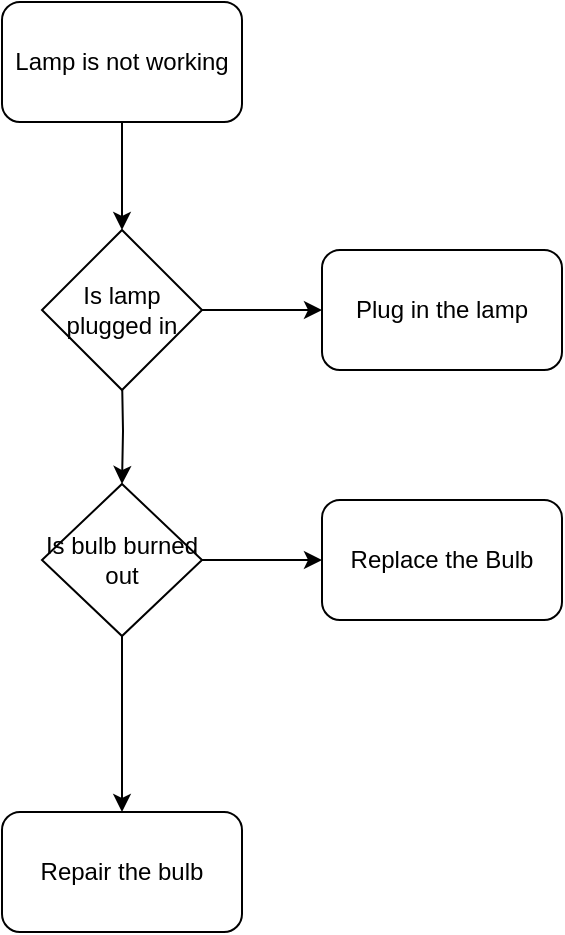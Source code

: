 <mxfile version="27.2.0">
  <diagram name="Page-1" id="r8WW68OT3s2hQ9HVZM8K">
    <mxGraphModel dx="1042" dy="527" grid="1" gridSize="10" guides="1" tooltips="1" connect="1" arrows="1" fold="1" page="1" pageScale="1" pageWidth="827" pageHeight="1169" math="0" shadow="0">
      <root>
        <mxCell id="0" />
        <mxCell id="1" parent="0" />
        <mxCell id="DyFslGCkwV1tvTPdhf8Z-5" value="" style="edgeStyle=orthogonalEdgeStyle;rounded=0;orthogonalLoop=1;jettySize=auto;html=1;" edge="1" parent="1" source="DyFslGCkwV1tvTPdhf8Z-1" target="DyFslGCkwV1tvTPdhf8Z-2">
          <mxGeometry relative="1" as="geometry" />
        </mxCell>
        <mxCell id="DyFslGCkwV1tvTPdhf8Z-1" value="Lamp is not working" style="rounded=1;whiteSpace=wrap;html=1;" vertex="1" parent="1">
          <mxGeometry x="350" y="79" width="120" height="60" as="geometry" />
        </mxCell>
        <mxCell id="DyFslGCkwV1tvTPdhf8Z-4" value="" style="edgeStyle=orthogonalEdgeStyle;rounded=0;orthogonalLoop=1;jettySize=auto;html=1;" edge="1" parent="1" target="DyFslGCkwV1tvTPdhf8Z-6">
          <mxGeometry relative="1" as="geometry">
            <mxPoint x="410" y="266" as="sourcePoint" />
            <mxPoint x="410" y="356" as="targetPoint" />
          </mxGeometry>
        </mxCell>
        <mxCell id="DyFslGCkwV1tvTPdhf8Z-14" value="" style="edgeStyle=orthogonalEdgeStyle;rounded=0;orthogonalLoop=1;jettySize=auto;html=1;" edge="1" parent="1" source="DyFslGCkwV1tvTPdhf8Z-2" target="DyFslGCkwV1tvTPdhf8Z-13">
          <mxGeometry relative="1" as="geometry" />
        </mxCell>
        <mxCell id="DyFslGCkwV1tvTPdhf8Z-2" value="Is lamp plugged in" style="rhombus;whiteSpace=wrap;html=1;" vertex="1" parent="1">
          <mxGeometry x="370" y="193" width="80" height="80" as="geometry" />
        </mxCell>
        <mxCell id="DyFslGCkwV1tvTPdhf8Z-10" value="" style="edgeStyle=orthogonalEdgeStyle;rounded=0;orthogonalLoop=1;jettySize=auto;html=1;" edge="1" parent="1" source="DyFslGCkwV1tvTPdhf8Z-6" target="DyFslGCkwV1tvTPdhf8Z-9">
          <mxGeometry relative="1" as="geometry" />
        </mxCell>
        <mxCell id="DyFslGCkwV1tvTPdhf8Z-12" value="" style="edgeStyle=orthogonalEdgeStyle;rounded=0;orthogonalLoop=1;jettySize=auto;html=1;" edge="1" parent="1" source="DyFslGCkwV1tvTPdhf8Z-6" target="DyFslGCkwV1tvTPdhf8Z-11">
          <mxGeometry relative="1" as="geometry" />
        </mxCell>
        <mxCell id="DyFslGCkwV1tvTPdhf8Z-6" value="Is bulb burned out" style="rhombus;whiteSpace=wrap;html=1;" vertex="1" parent="1">
          <mxGeometry x="370" y="320" width="80" height="76" as="geometry" />
        </mxCell>
        <mxCell id="DyFslGCkwV1tvTPdhf8Z-9" value="Repair the bulb" style="rounded=1;whiteSpace=wrap;html=1;" vertex="1" parent="1">
          <mxGeometry x="350" y="484" width="120" height="60" as="geometry" />
        </mxCell>
        <mxCell id="DyFslGCkwV1tvTPdhf8Z-11" value="Replace the Bulb" style="rounded=1;whiteSpace=wrap;html=1;" vertex="1" parent="1">
          <mxGeometry x="510" y="328" width="120" height="60" as="geometry" />
        </mxCell>
        <mxCell id="DyFslGCkwV1tvTPdhf8Z-13" value="Plug in the lamp" style="rounded=1;whiteSpace=wrap;html=1;" vertex="1" parent="1">
          <mxGeometry x="510" y="203" width="120" height="60" as="geometry" />
        </mxCell>
      </root>
    </mxGraphModel>
  </diagram>
</mxfile>
